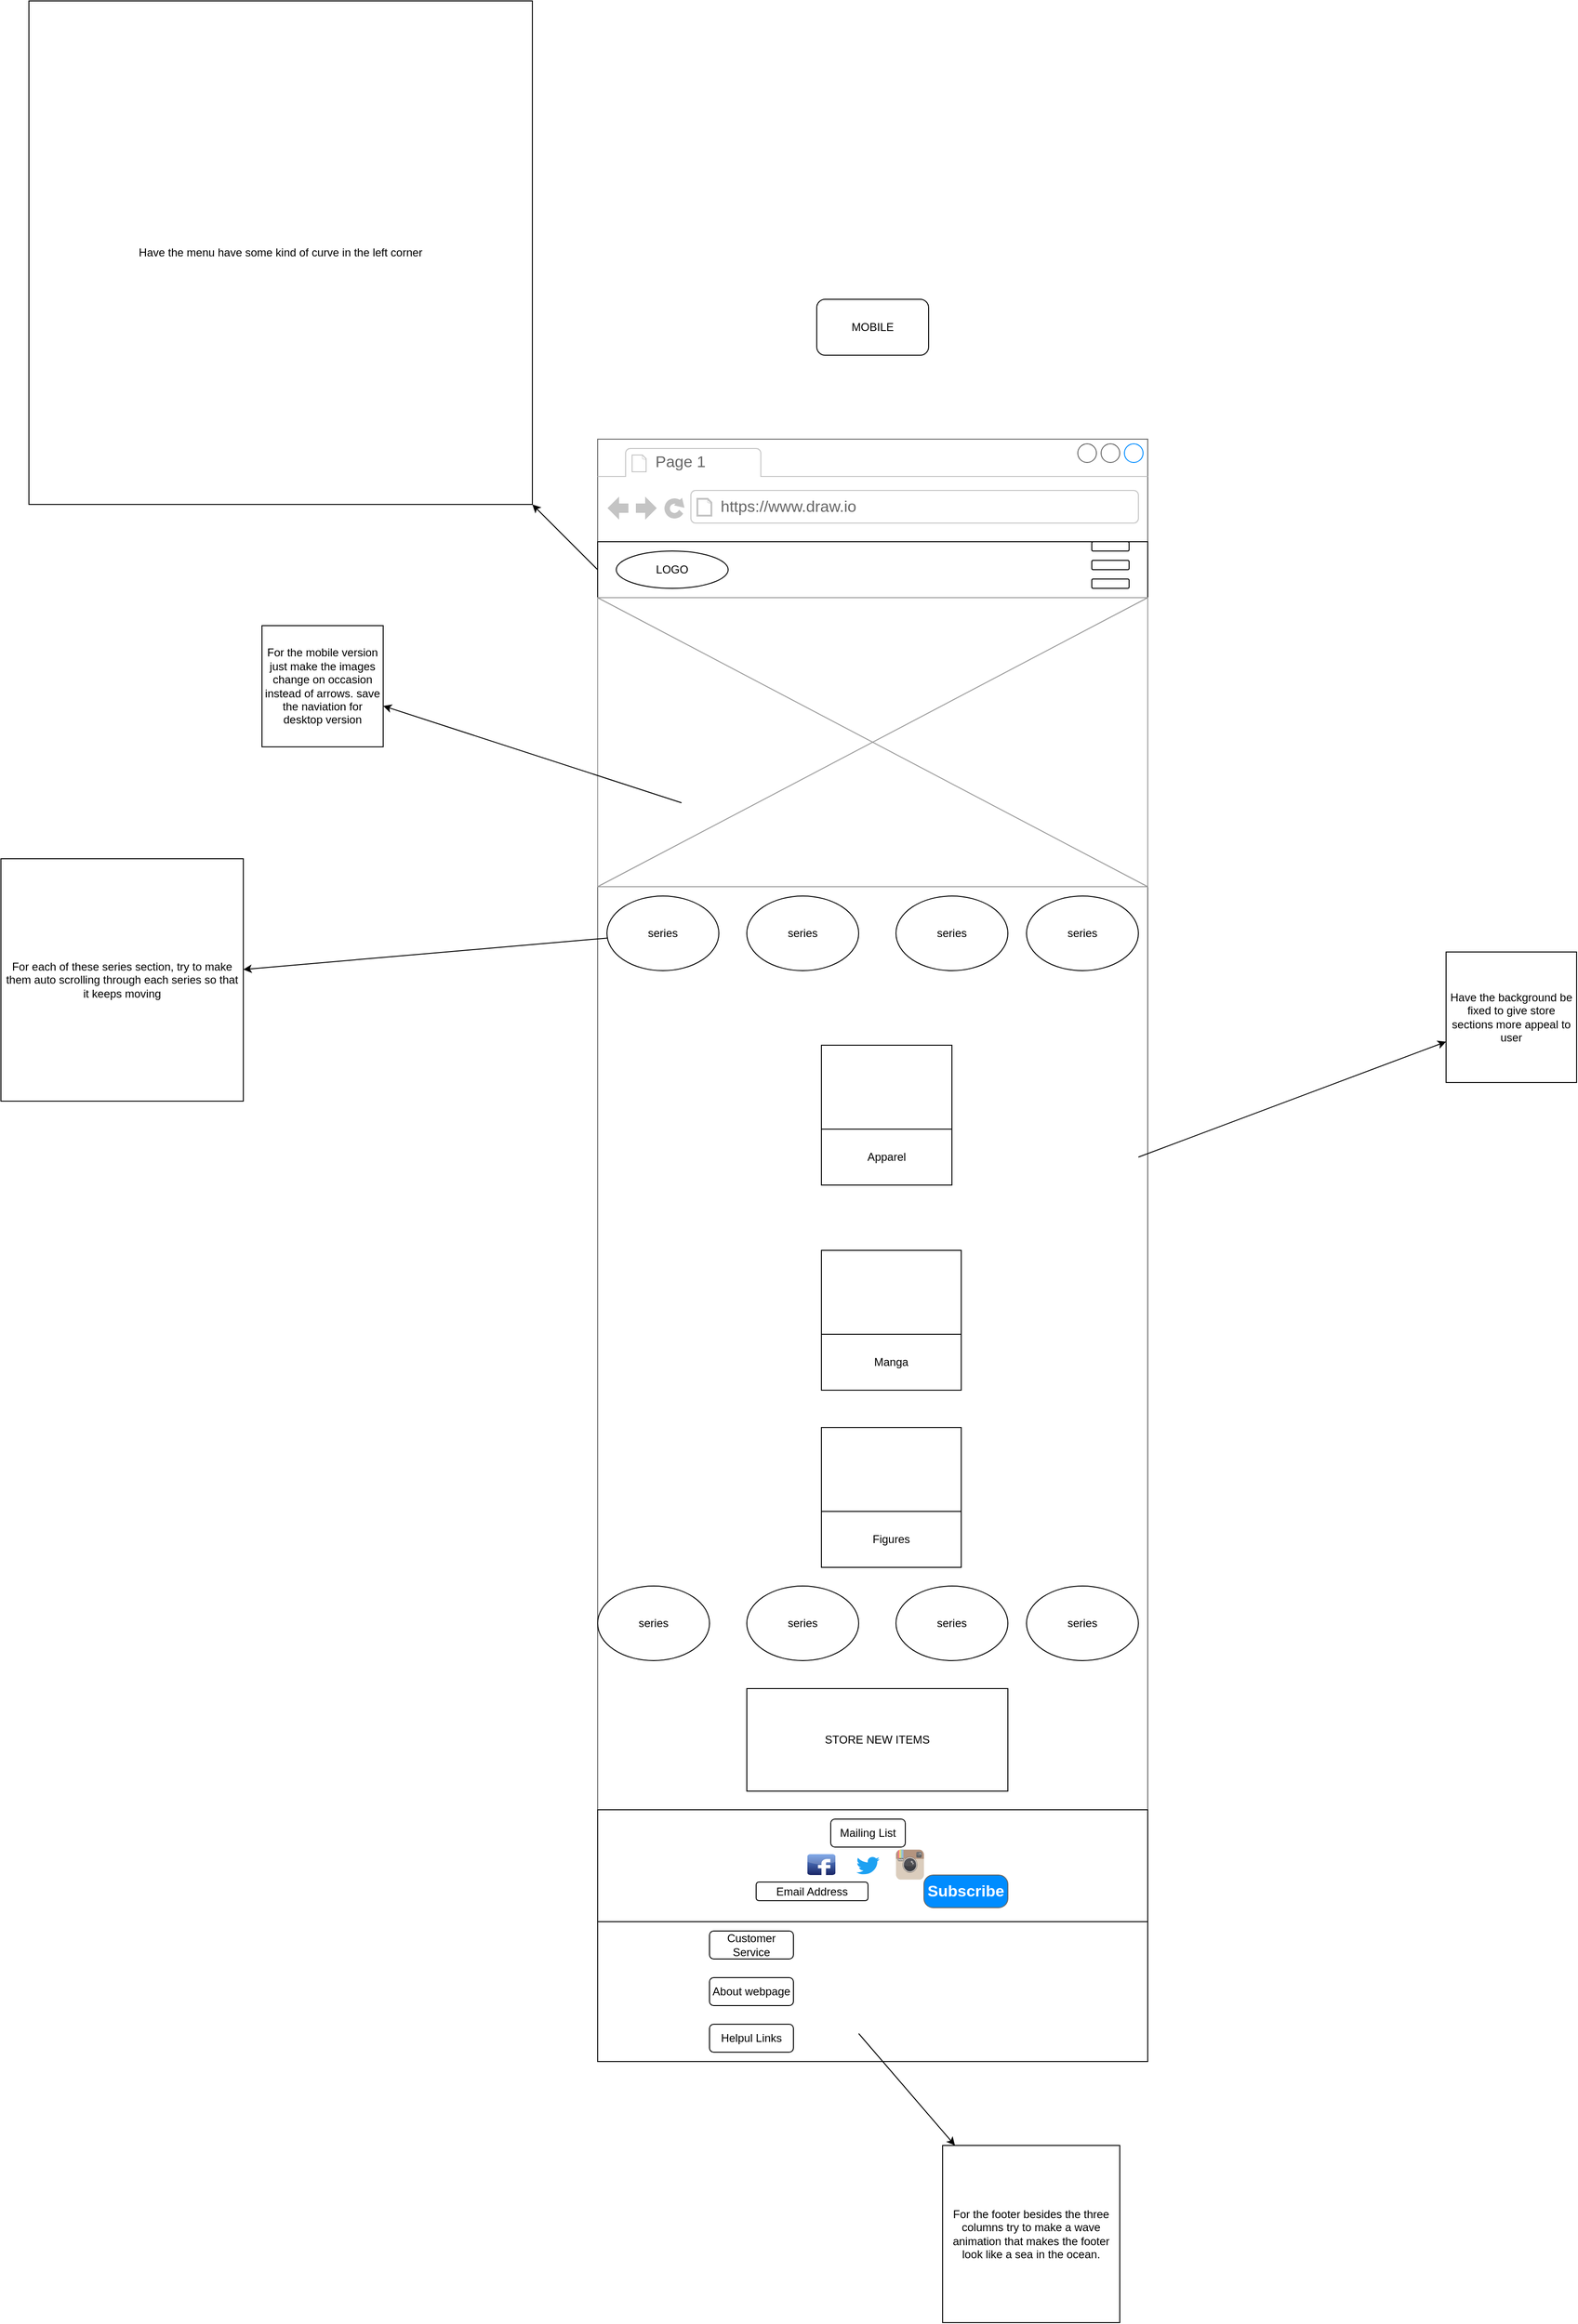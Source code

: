 <mxfile>
    <diagram id="7jbHBHh5mNZ3NKrcaSuy" name="Page-1">
        <mxGraphModel dx="2476" dy="1627" grid="1" gridSize="10" guides="1" tooltips="1" connect="1" arrows="1" fold="1" page="1" pageScale="1" pageWidth="850" pageHeight="1100" math="0" shadow="0">
            <root>
                <mxCell id="0"/>
                <mxCell id="1" parent="0"/>
                <mxCell id="2" value="" style="strokeWidth=1;shadow=0;dashed=0;align=center;html=1;shape=mxgraph.mockup.containers.browserWindow;rSize=0;strokeColor=#666666;strokeColor2=#008cff;strokeColor3=#c4c4c4;mainText=,;recursiveResize=0;" vertex="1" parent="1">
                    <mxGeometry x="170" y="30" width="590" height="1740" as="geometry"/>
                </mxCell>
                <mxCell id="3" value="Page 1" style="strokeWidth=1;shadow=0;dashed=0;align=center;html=1;shape=mxgraph.mockup.containers.anchor;fontSize=17;fontColor=#666666;align=left;" vertex="1" parent="2">
                    <mxGeometry x="60" y="12" width="110" height="26" as="geometry"/>
                </mxCell>
                <mxCell id="4" value="https://www.draw.io" style="strokeWidth=1;shadow=0;dashed=0;align=center;html=1;shape=mxgraph.mockup.containers.anchor;rSize=0;fontSize=17;fontColor=#666666;align=left;" vertex="1" parent="2">
                    <mxGeometry x="130" y="60" width="250" height="26" as="geometry"/>
                </mxCell>
                <mxCell id="6" value="" style="rounded=0;whiteSpace=wrap;html=1;" vertex="1" parent="2">
                    <mxGeometry y="110" width="590" height="60" as="geometry"/>
                </mxCell>
                <mxCell id="7" value="" style="rounded=1;whiteSpace=wrap;html=1;" vertex="1" parent="2">
                    <mxGeometry x="530" y="110" width="40" height="10" as="geometry"/>
                </mxCell>
                <mxCell id="8" value="" style="rounded=1;whiteSpace=wrap;html=1;" vertex="1" parent="2">
                    <mxGeometry x="530" y="130" width="40" height="10" as="geometry"/>
                </mxCell>
                <mxCell id="9" value="" style="rounded=1;whiteSpace=wrap;html=1;" vertex="1" parent="2">
                    <mxGeometry x="530" y="150" width="40" height="10" as="geometry"/>
                </mxCell>
                <mxCell id="10" value="LOGO" style="ellipse;whiteSpace=wrap;html=1;" vertex="1" parent="2">
                    <mxGeometry x="20" y="120" width="120" height="40" as="geometry"/>
                </mxCell>
                <mxCell id="13" value="" style="verticalLabelPosition=bottom;shadow=0;dashed=0;align=center;html=1;verticalAlign=top;strokeWidth=1;shape=mxgraph.mockup.graphics.simpleIcon;strokeColor=#999999;" vertex="1" parent="2">
                    <mxGeometry y="170" width="590" height="310" as="geometry"/>
                </mxCell>
                <mxCell id="20" value="series" style="ellipse;whiteSpace=wrap;html=1;" vertex="1" parent="2">
                    <mxGeometry x="10" y="490" width="120" height="80" as="geometry"/>
                </mxCell>
                <mxCell id="21" value="series" style="ellipse;whiteSpace=wrap;html=1;" vertex="1" parent="2">
                    <mxGeometry x="160" y="490" width="120" height="80" as="geometry"/>
                </mxCell>
                <mxCell id="22" value="series" style="ellipse;whiteSpace=wrap;html=1;" vertex="1" parent="2">
                    <mxGeometry x="320" y="490" width="120" height="80" as="geometry"/>
                </mxCell>
                <mxCell id="23" value="series" style="ellipse;whiteSpace=wrap;html=1;" vertex="1" parent="2">
                    <mxGeometry x="460" y="490" width="120" height="80" as="geometry"/>
                </mxCell>
                <mxCell id="28" value="" style="rounded=0;whiteSpace=wrap;html=1;" vertex="1" parent="2">
                    <mxGeometry y="1590" width="590" height="150" as="geometry"/>
                </mxCell>
                <mxCell id="29" value="Customer Service" style="rounded=1;whiteSpace=wrap;html=1;" vertex="1" parent="2">
                    <mxGeometry x="120" y="1600" width="90" height="30" as="geometry"/>
                </mxCell>
                <mxCell id="30" value="About webpage" style="rounded=1;whiteSpace=wrap;html=1;" vertex="1" parent="2">
                    <mxGeometry x="120" y="1650" width="90" height="30" as="geometry"/>
                </mxCell>
                <mxCell id="31" value="Helpul Links" style="rounded=1;whiteSpace=wrap;html=1;" vertex="1" parent="2">
                    <mxGeometry x="120" y="1700" width="90" height="30" as="geometry"/>
                </mxCell>
                <mxCell id="33" value="" style="endArrow=classic;html=1;" edge="1" parent="2" target="34">
                    <mxGeometry width="50" height="50" relative="1" as="geometry">
                        <mxPoint x="280" y="1710" as="sourcePoint"/>
                        <mxPoint x="410" y="1870" as="targetPoint"/>
                    </mxGeometry>
                </mxCell>
                <mxCell id="35" value="" style="rounded=0;whiteSpace=wrap;html=1;" vertex="1" parent="2">
                    <mxGeometry y="1470" width="590" height="120" as="geometry"/>
                </mxCell>
                <mxCell id="36" value="Mailing List" style="rounded=1;whiteSpace=wrap;html=1;" vertex="1" parent="2">
                    <mxGeometry x="250" y="1480" width="80" height="30" as="geometry"/>
                </mxCell>
                <mxCell id="37" value="Email Address" style="rounded=1;whiteSpace=wrap;html=1;" vertex="1" parent="2">
                    <mxGeometry x="170" y="1547.5" width="120" height="20" as="geometry"/>
                </mxCell>
                <mxCell id="38" value="Subscribe" style="strokeWidth=1;shadow=0;dashed=0;align=center;html=1;shape=mxgraph.mockup.buttons.button;strokeColor=#666666;fontColor=#ffffff;mainText=;buttonStyle=round;fontSize=17;fontStyle=1;fillColor=#008cff;whiteSpace=wrap;" vertex="1" parent="2">
                    <mxGeometry x="350" y="1540" width="90" height="35" as="geometry"/>
                </mxCell>
                <mxCell id="40" value="" style="dashed=0;outlineConnect=0;html=1;align=center;labelPosition=center;verticalLabelPosition=bottom;verticalAlign=top;shape=mxgraph.weblogos.twitter;fillColor=#1DA1F2;strokeColor=none" vertex="1" parent="2">
                    <mxGeometry x="277.5" y="1520" width="25" height="20" as="geometry"/>
                </mxCell>
                <mxCell id="41" value="" style="dashed=0;outlineConnect=0;html=1;align=center;labelPosition=center;verticalLabelPosition=bottom;verticalAlign=top;shape=mxgraph.webicons.facebook;fillColor=#6294E4;gradientColor=#1A2665" vertex="1" parent="2">
                    <mxGeometry x="225" y="1517.6" width="30" height="22.4" as="geometry"/>
                </mxCell>
                <mxCell id="43" value="" style="dashed=0;outlineConnect=0;html=1;align=center;labelPosition=center;verticalLabelPosition=bottom;verticalAlign=top;shape=mxgraph.weblogos.instagram;fillColor=#6FC0E4;gradientColor=#1E305B" vertex="1" parent="2">
                    <mxGeometry x="320" y="1512.7" width="30" height="32.2" as="geometry"/>
                </mxCell>
                <mxCell id="44" value="&lt;span style=&quot;color: rgba(0, 0, 0, 0); font-family: monospace; font-size: 0px; text-align: start;&quot;&gt;%3CmxGraphModel%3E%3Croot%3E%3CmxCell%20id%3D%220%22%2F%3E%3CmxCell%20id%3D%221%22%20parent%3D%220%22%2F%3E%3CmxCell%20id%3D%222%22%20value%3D%22%22%20style%3D%22whiteSpace%3Dwrap%3Bhtml%3D1%3Baspect%3Dfixed%3B%22%20vertex%3D%221%22%20parent%3D%221%22%3E%3CmxGeometry%20x%3D%22360%22%20y%3D%22680%22%20width%3D%22250%22%20height%3D%22250%22%20as%3D%22geometry%22%2F%3E%3C%2FmxCell%3E%3C%2Froot%3E%3C%2FmxGraphModel%3E&lt;/span&gt;" style="whiteSpace=wrap;html=1;aspect=fixed;" vertex="1" parent="2">
                    <mxGeometry x="240" y="650" width="140" height="140" as="geometry"/>
                </mxCell>
                <mxCell id="45" value="Apparel" style="rounded=0;whiteSpace=wrap;html=1;" vertex="1" parent="2">
                    <mxGeometry x="240" y="740" width="140" height="60" as="geometry"/>
                </mxCell>
                <mxCell id="46" value="&lt;span style=&quot;color: rgba(0, 0, 0, 0); font-family: monospace; font-size: 0px; text-align: start;&quot;&gt;%3CmxGraphModel%3E%3Croot%3E%3CmxCell%20id%3D%220%22%2F%3E%3CmxCell%20id%3D%221%22%20parent%3D%220%22%2F%3E%3CmxCell%20id%3D%222%22%20value%3D%22%22%20style%3D%22whiteSpace%3Dwrap%3Bhtml%3D1%3Baspect%3Dfixed%3B%22%20vertex%3D%221%22%20parent%3D%221%22%3E%3CmxGeometry%20x%3D%22360%22%20y%3D%22680%22%20width%3D%22250%22%20height%3D%22250%22%20as%3D%22geometry%22%2F%3E%3C%2FmxCell%3E%3C%2Froot%3E%3C%2FmxGraphModel%3E&lt;/span&gt;" style="whiteSpace=wrap;html=1;aspect=fixed;" vertex="1" parent="2">
                    <mxGeometry x="240" y="870" width="150" height="150" as="geometry"/>
                </mxCell>
                <mxCell id="47" value="Manga" style="rounded=0;whiteSpace=wrap;html=1;" vertex="1" parent="2">
                    <mxGeometry x="240" y="960" width="150" height="60" as="geometry"/>
                </mxCell>
                <mxCell id="48" value="&lt;span style=&quot;color: rgba(0, 0, 0, 0); font-family: monospace; font-size: 0px; text-align: start;&quot;&gt;%3CmxGraphModel%3E%3Croot%3E%3CmxCell%20id%3D%220%22%2F%3E%3CmxCell%20id%3D%221%22%20parent%3D%220%22%2F%3E%3CmxCell%20id%3D%222%22%20value%3D%22%22%20style%3D%22whiteSpace%3Dwrap%3Bhtml%3D1%3Baspect%3Dfixed%3B%22%20vertex%3D%221%22%20parent%3D%221%22%3E%3CmxGeometry%20x%3D%22360%22%20y%3D%22680%22%20width%3D%22250%22%20height%3D%22250%22%20as%3D%22geometry%22%2F%3E%3C%2FmxCell%3E%3C%2Froot%3E%3C%2FmxGraphModel%3E&lt;/span&gt;" style="whiteSpace=wrap;html=1;aspect=fixed;" vertex="1" parent="2">
                    <mxGeometry x="240" y="1060" width="150" height="150" as="geometry"/>
                </mxCell>
                <mxCell id="49" value="Figures" style="rounded=0;whiteSpace=wrap;html=1;" vertex="1" parent="2">
                    <mxGeometry x="240" y="1150" width="150" height="60" as="geometry"/>
                </mxCell>
                <mxCell id="51" value="series" style="ellipse;whiteSpace=wrap;html=1;" vertex="1" parent="2">
                    <mxGeometry y="1230" width="120" height="80" as="geometry"/>
                </mxCell>
                <mxCell id="52" value="series" style="ellipse;whiteSpace=wrap;html=1;" vertex="1" parent="2">
                    <mxGeometry x="160" y="1230" width="120" height="80" as="geometry"/>
                </mxCell>
                <mxCell id="53" value="series" style="ellipse;whiteSpace=wrap;html=1;" vertex="1" parent="2">
                    <mxGeometry x="320" y="1230" width="120" height="80" as="geometry"/>
                </mxCell>
                <mxCell id="54" value="series" style="ellipse;whiteSpace=wrap;html=1;" vertex="1" parent="2">
                    <mxGeometry x="460" y="1230" width="120" height="80" as="geometry"/>
                </mxCell>
                <mxCell id="55" value="STORE NEW ITEMS" style="rounded=0;whiteSpace=wrap;html=1;" vertex="1" parent="2">
                    <mxGeometry x="160" y="1340" width="280" height="110" as="geometry"/>
                </mxCell>
                <mxCell id="5" value="MOBILE" style="rounded=1;whiteSpace=wrap;html=1;" vertex="1" parent="1">
                    <mxGeometry x="405" y="-120" width="120" height="60" as="geometry"/>
                </mxCell>
                <mxCell id="11" value="" style="endArrow=classic;html=1;exitX=0;exitY=0.5;exitDx=0;exitDy=0;" edge="1" parent="1" source="6" target="12">
                    <mxGeometry width="50" height="50" relative="1" as="geometry">
                        <mxPoint x="120" y="230" as="sourcePoint"/>
                        <mxPoint x="170" y="180" as="targetPoint"/>
                    </mxGeometry>
                </mxCell>
                <mxCell id="12" value="Have the menu have some kind of curve in the left corner" style="whiteSpace=wrap;html=1;aspect=fixed;" vertex="1" parent="1">
                    <mxGeometry x="-440" y="-440" width="540" height="540" as="geometry"/>
                </mxCell>
                <mxCell id="24" value="" style="endArrow=classic;html=1;" edge="1" parent="1" source="20" target="25">
                    <mxGeometry width="50" height="50" relative="1" as="geometry">
                        <mxPoint x="90" y="580" as="sourcePoint"/>
                        <mxPoint x="-50" y="520" as="targetPoint"/>
                    </mxGeometry>
                </mxCell>
                <mxCell id="25" value="For each of these series section, try to make them auto scrolling through each series so that it keeps moving" style="whiteSpace=wrap;html=1;aspect=fixed;" vertex="1" parent="1">
                    <mxGeometry x="-470" y="480" width="260" height="260" as="geometry"/>
                </mxCell>
                <mxCell id="26" value="" style="endArrow=classic;html=1;" edge="1" parent="1" target="27">
                    <mxGeometry width="50" height="50" relative="1" as="geometry">
                        <mxPoint x="260" y="420" as="sourcePoint"/>
                        <mxPoint x="10" y="340" as="targetPoint"/>
                    </mxGeometry>
                </mxCell>
                <mxCell id="27" value="For the mobile version just make the images change on occasion instead of arrows. save the naviation for desktop version" style="whiteSpace=wrap;html=1;aspect=fixed;" vertex="1" parent="1">
                    <mxGeometry x="-190" y="230" width="130" height="130" as="geometry"/>
                </mxCell>
                <mxCell id="34" value="For the footer besides the three columns try to make a wave animation that makes the footer look like a sea in the ocean." style="whiteSpace=wrap;html=1;aspect=fixed;" vertex="1" parent="1">
                    <mxGeometry x="540" y="1860" width="190" height="190" as="geometry"/>
                </mxCell>
                <mxCell id="56" value="" style="endArrow=classic;html=1;" edge="1" parent="1" target="57">
                    <mxGeometry width="50" height="50" relative="1" as="geometry">
                        <mxPoint x="750" y="800" as="sourcePoint"/>
                        <mxPoint x="1120" y="620" as="targetPoint"/>
                    </mxGeometry>
                </mxCell>
                <mxCell id="57" value="Have the background be fixed to give store sections more appeal to user" style="whiteSpace=wrap;html=1;aspect=fixed;" vertex="1" parent="1">
                    <mxGeometry x="1080" y="580" width="140" height="140" as="geometry"/>
                </mxCell>
            </root>
        </mxGraphModel>
    </diagram>
</mxfile>